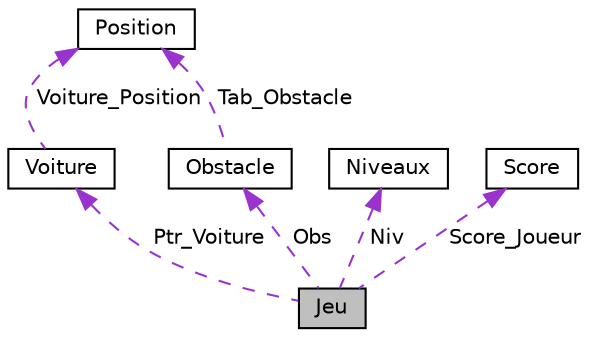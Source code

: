 digraph "Jeu"
{
 // LATEX_PDF_SIZE
  edge [fontname="Helvetica",fontsize="10",labelfontname="Helvetica",labelfontsize="10"];
  node [fontname="Helvetica",fontsize="10",shape=record];
  Node1 [label="Jeu",height=0.2,width=0.4,color="black", fillcolor="grey75", style="filled", fontcolor="black",tooltip="La classe Jeu va mettre en relation toutes les classes nécessaires pour le jeu. Il contient comme don..."];
  Node2 -> Node1 [dir="back",color="darkorchid3",fontsize="10",style="dashed",label=" Ptr_Voiture" ,fontname="Helvetica"];
  Node2 [label="Voiture",height=0.2,width=0.4,color="black", fillcolor="white", style="filled",URL="$classVoiture.html",tooltip="La classe voiture contient un donnée membre de type pointeur de classe Position (\"Voiture_Position\") ..."];
  Node3 -> Node2 [dir="back",color="darkorchid3",fontsize="10",style="dashed",label=" Voiture_Position" ,fontname="Helvetica"];
  Node3 [label="Position",height=0.2,width=0.4,color="black", fillcolor="white", style="filled",URL="$classPosition.html",tooltip="Cette classe contient les coordoné d'une position et les fonctions membre qui permettent de les manip..."];
  Node4 -> Node1 [dir="back",color="darkorchid3",fontsize="10",style="dashed",label=" Niv" ,fontname="Helvetica"];
  Node4 [label="Niveaux",height=0.2,width=0.4,color="black", fillcolor="white", style="filled",URL="$classNiveaux.html",tooltip="La classe Niveau s'occupe TOUTE les mouvements qu'on appliques à chaque obstacle, que se soit une dép..."];
  Node5 -> Node1 [dir="back",color="darkorchid3",fontsize="10",style="dashed",label=" Obs" ,fontname="Helvetica"];
  Node5 [label="Obstacle",height=0.2,width=0.4,color="black", fillcolor="white", style="filled",URL="$classObstacle.html",tooltip="La classe obstacle contient quatres données membres:   Un pointeur de tableau de position \"Tab_Obstac..."];
  Node3 -> Node5 [dir="back",color="darkorchid3",fontsize="10",style="dashed",label=" Tab_Obstacle" ,fontname="Helvetica"];
  Node6 -> Node1 [dir="back",color="darkorchid3",fontsize="10",style="dashed",label=" Score_Joueur" ,fontname="Helvetica"];
  Node6 [label="Score",height=0.2,width=0.4,color="black", fillcolor="white", style="filled",URL="$classScore.html",tooltip="La classe Score contient deux données membres publics:   \"score\": un int qui s'incrémente à chaque fo..."];
}
